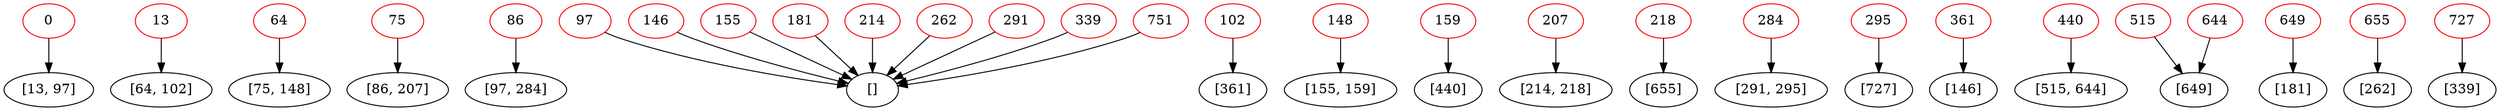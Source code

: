 digraph "测试图片" {
	0 [color=red]
	13 [color=red]
	64 [color=red]
	75 [color=red]
	86 [color=red]
	97 [color=red]
	102 [color=red]
	146 [color=red]
	148 [color=red]
	155 [color=red]
	159 [color=red]
	181 [color=red]
	207 [color=red]
	214 [color=red]
	218 [color=red]
	262 [color=red]
	284 [color=red]
	291 [color=red]
	295 [color=red]
	339 [color=red]
	361 [color=red]
	440 [color=red]
	515 [color=red]
	644 [color=red]
	649 [color=red]
	655 [color=red]
	727 [color=red]
	751 [color=red]
	0 -> "[13, 97]"
	13 -> "[64, 102]"
	64 -> "[75, 148]"
	75 -> "[86, 207]"
	86 -> "[97, 284]"
	97 -> "[]"
	102 -> "[361]"
	146 -> "[]"
	148 -> "[155, 159]"
	155 -> "[]"
	159 -> "[440]"
	181 -> "[]"
	207 -> "[214, 218]"
	214 -> "[]"
	218 -> "[655]"
	262 -> "[]"
	284 -> "[291, 295]"
	291 -> "[]"
	295 -> "[727]"
	339 -> "[]"
	361 -> "[146]"
	440 -> "[515, 644]"
	515 -> "[649]"
	644 -> "[649]"
	649 -> "[181]"
	655 -> "[262]"
	727 -> "[339]"
	751 -> "[]"
}
